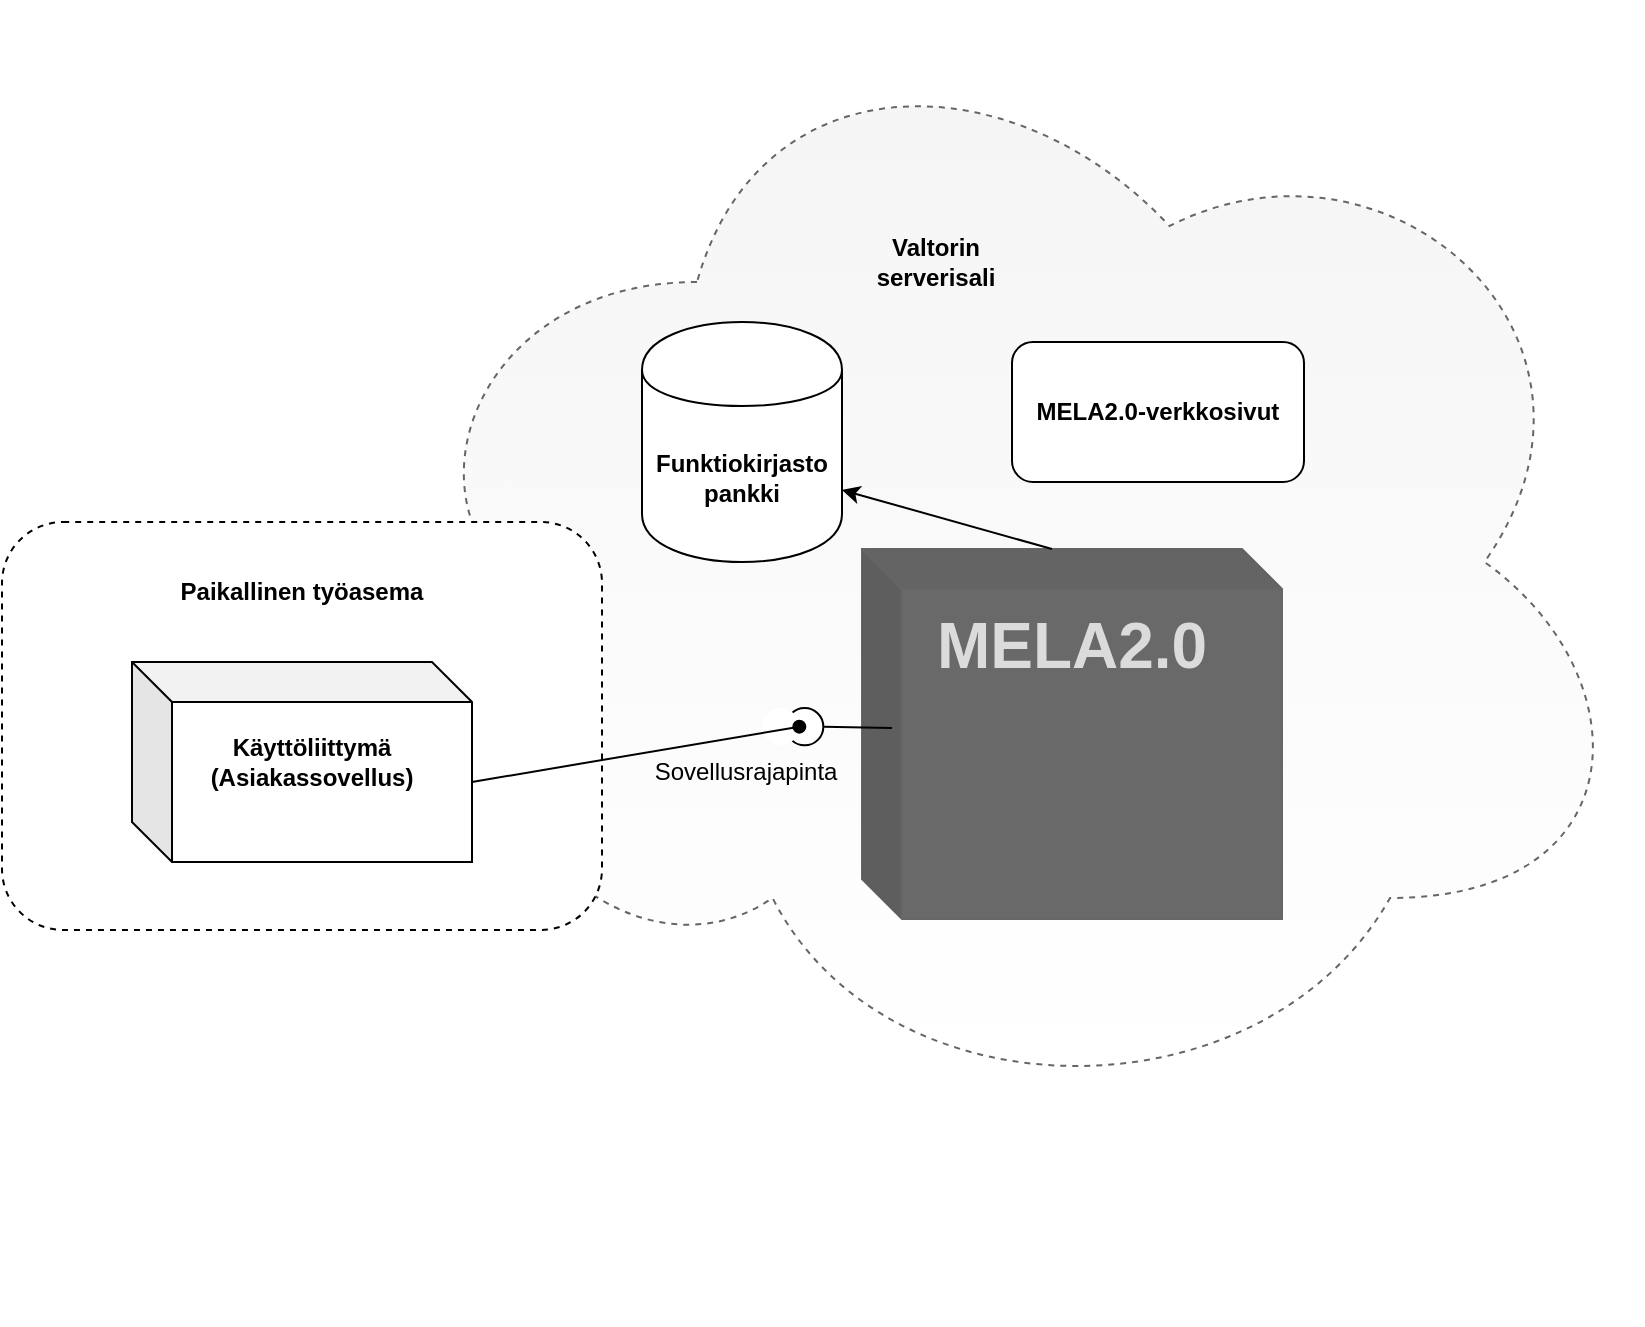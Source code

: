<mxfile version="11.0.7" type="device"><diagram id="8lhiOSgOTf0ZKKcOg08B" name="Page-1"><mxGraphModel dx="1422" dy="793" grid="1" gridSize="10" guides="1" tooltips="1" connect="1" arrows="1" fold="1" page="1" pageScale="1" pageWidth="827" pageHeight="1169" math="0" shadow="0"><root><mxCell id="0"/><mxCell id="1" parent="0"/><mxCell id="yoJNnNpF7kDcT4mHimxi-167" value="" style="ellipse;shape=cloud;whiteSpace=wrap;html=1;dashed=1;strokeColor=#666666;fillColor=#f5f5f5;fontColor=#333333;gradientColor=#ffffff;" parent="1" vertex="1"><mxGeometry x="550" y="120" width="630" height="560" as="geometry"/></mxCell><mxCell id="yoJNnNpF7kDcT4mHimxi-165" value="" style="rounded=1;whiteSpace=wrap;html=1;strokeColor=#000000;gradientColor=none;dashed=1;fillColor=#ffffff;" parent="1" vertex="1"><mxGeometry x="360" y="380" width="300" height="204" as="geometry"/></mxCell><mxCell id="yoJNnNpF7kDcT4mHimxi-137" value="" style="group;fontSize=12;" parent="1" vertex="1" connectable="0"><mxGeometry x="653.5" y="621.5" width="300" height="160" as="geometry"/></mxCell><mxCell id="yoJNnNpF7kDcT4mHimxi-148" value="" style="group" parent="1" vertex="1" connectable="0"><mxGeometry x="790" y="393.5" width="210" height="185" as="geometry"/></mxCell><mxCell id="yoJNnNpF7kDcT4mHimxi-127" value="" style="shape=cube;whiteSpace=wrap;html=1;boundedLbl=1;backgroundOutline=1;darkOpacity=0.05;darkOpacity2=0.1;fontSize=12;fillColor=#696969;strokeColor=#666666;fontColor=#333333;" parent="yoJNnNpF7kDcT4mHimxi-148" vertex="1"><mxGeometry width="210" height="185" as="geometry"/></mxCell><mxCell id="yoJNnNpF7kDcT4mHimxi-128" value="MELA2.0" style="text;html=1;strokeColor=none;fillColor=none;align=center;verticalAlign=middle;whiteSpace=wrap;rounded=0;fontSize=32;fontColor=#DBDBDB;fontStyle=1" parent="yoJNnNpF7kDcT4mHimxi-148" vertex="1"><mxGeometry x="37.8" y="26.429" width="134.4" height="44.048" as="geometry"/></mxCell><mxCell id="yoJNnNpF7kDcT4mHimxi-160" value="" style="group" parent="1" vertex="1" connectable="0"><mxGeometry x="425" y="450" width="170" height="100" as="geometry"/></mxCell><mxCell id="yoJNnNpF7kDcT4mHimxi-151" value="" style="shape=cube;whiteSpace=wrap;html=1;boundedLbl=1;backgroundOutline=1;darkOpacity=0.05;darkOpacity2=0.1;fontSize=12;" parent="yoJNnNpF7kDcT4mHimxi-160" vertex="1"><mxGeometry width="170" height="100" as="geometry"/></mxCell><mxCell id="yoJNnNpF7kDcT4mHimxi-152" value="Käyttöliittymä (Asiakassovellus)" style="text;html=1;strokeColor=none;fillColor=none;align=center;verticalAlign=middle;whiteSpace=wrap;rounded=0;fontSize=12;fontColor=#000000;fontStyle=1" parent="yoJNnNpF7kDcT4mHimxi-160" vertex="1"><mxGeometry x="60" y="40" width="60" height="20" as="geometry"/></mxCell><mxCell id="yoJNnNpF7kDcT4mHimxi-166" value="Paikallinen työasema" style="text;html=1;strokeColor=none;fillColor=none;align=center;verticalAlign=middle;whiteSpace=wrap;rounded=0;dashed=1;fontStyle=1" parent="1" vertex="1"><mxGeometry x="440" y="405" width="140" height="20" as="geometry"/></mxCell><mxCell id="yoJNnNpF7kDcT4mHimxi-168" value="Valtorin serverisali" style="text;html=1;strokeColor=none;fillColor=none;align=center;verticalAlign=middle;whiteSpace=wrap;rounded=0;dashed=1;fontStyle=1" parent="1" vertex="1"><mxGeometry x="807" y="240" width="40" height="20" as="geometry"/></mxCell><mxCell id="yoJNnNpF7kDcT4mHimxi-174" value="MELA2.0-verkkosivut" style="rounded=1;whiteSpace=wrap;html=1;fontStyle=1" parent="1" vertex="1"><mxGeometry x="865" y="290" width="146" height="70" as="geometry"/></mxCell><mxCell id="yoJNnNpF7kDcT4mHimxi-175" style="edgeStyle=none;rounded=0;orthogonalLoop=1;jettySize=auto;html=1;exitX=0;exitY=0;exitDx=95;exitDy=0;exitPerimeter=0;entryX=1;entryY=0.7;entryDx=0;entryDy=0;" parent="1" source="yoJNnNpF7kDcT4mHimxi-127" target="yoJNnNpF7kDcT4mHimxi-176" edge="1"><mxGeometry relative="1" as="geometry"><mxPoint x="810" y="353" as="targetPoint"/></mxGeometry></mxCell><mxCell id="yoJNnNpF7kDcT4mHimxi-176" value="Funktiokirjasto pankki" style="shape=cylinder;whiteSpace=wrap;html=1;boundedLbl=1;backgroundOutline=1;strokeColor=#000000;fillColor=#ffffff;gradientColor=none;fontStyle=1" parent="1" vertex="1"><mxGeometry x="680" y="280" width="100" height="120" as="geometry"/></mxCell><mxCell id="NaKFgBLqxeVW6MJCRyf_-13" value="" style="group;direction=east;rotation=-90;" vertex="1" connectable="0" parent="1"><mxGeometry x="760" y="447" width="20" height="70" as="geometry"/></mxCell><mxCell id="NaKFgBLqxeVW6MJCRyf_-12" value="" style="group;direction=east;rotation=-90;" vertex="1" connectable="0" parent="NaKFgBLqxeVW6MJCRyf_-13"><mxGeometry x="-10" y="10" width="20" height="50" as="geometry"/></mxCell><mxCell id="NaKFgBLqxeVW6MJCRyf_-10" value="" style="group;direction=east;rotation=-90;" vertex="1" connectable="0" parent="NaKFgBLqxeVW6MJCRyf_-12"><mxGeometry width="20" height="50" as="geometry"/></mxCell><mxCell id="NaKFgBLqxeVW6MJCRyf_-8" value="" style="ellipse;whiteSpace=wrap;html=1;aspect=fixed;shadow=0;strokeColor=#000000;fillColor=#ffffff;direction=east;rotation=-90;" vertex="1" parent="NaKFgBLqxeVW6MJCRyf_-10"><mxGeometry x="2" y="16" width="18.667" height="18.667" as="geometry"/></mxCell><mxCell id="NaKFgBLqxeVW6MJCRyf_-9" value="" style="ellipse;whiteSpace=wrap;html=1;aspect=fixed;shadow=0;strokeColor=none;fillColor=#ffffff;direction=east;rotation=-90;" vertex="1" parent="NaKFgBLqxeVW6MJCRyf_-10"><mxGeometry x="-10" y="16" width="18.667" height="18.667" as="geometry"/></mxCell><mxCell id="NaKFgBLqxeVW6MJCRyf_-5" value="" style="endArrow=none;html=1;entryX=0.5;entryY=1;entryDx=0;entryDy=0;exitX=0.5;exitY=1;exitDx=0;exitDy=0;" edge="1" parent="NaKFgBLqxeVW6MJCRyf_-10" target="NaKFgBLqxeVW6MJCRyf_-8"><mxGeometry width="50" height="50" relative="1" as="geometry"><mxPoint x="55" y="26" as="sourcePoint"/><mxPoint x="35" y="145" as="targetPoint"/></mxGeometry></mxCell><mxCell id="yoJNnNpF7kDcT4mHimxi-159" style="edgeStyle=none;rounded=0;orthogonalLoop=1;jettySize=auto;html=1;exitX=0;exitY=0;exitDx=170;exitDy=60;exitPerimeter=0;endArrow=oval;endFill=1;entryX=0.5;entryY=1;entryDx=0;entryDy=0;" parent="1" source="yoJNnNpF7kDcT4mHimxi-151" target="NaKFgBLqxeVW6MJCRyf_-9" edge="1"><mxGeometry relative="1" as="geometry"><mxPoint x="720" y="490" as="targetPoint"/></mxGeometry></mxCell><mxCell id="NaKFgBLqxeVW6MJCRyf_-14" value="Sovellusrajapinta" style="text;html=1;strokeColor=none;fillColor=none;align=center;verticalAlign=middle;whiteSpace=wrap;rounded=0;shadow=0;" vertex="1" parent="1"><mxGeometry x="712" y="494.5" width="40" height="20" as="geometry"/></mxCell></root></mxGraphModel></diagram></mxfile>